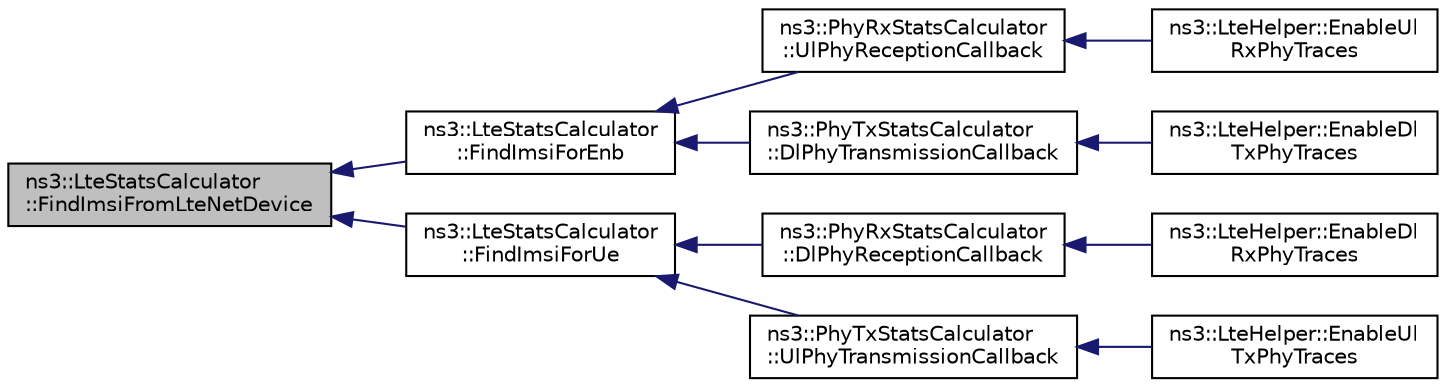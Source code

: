 digraph "ns3::LteStatsCalculator::FindImsiFromLteNetDevice"
{
  edge [fontname="Helvetica",fontsize="10",labelfontname="Helvetica",labelfontsize="10"];
  node [fontname="Helvetica",fontsize="10",shape=record];
  rankdir="LR";
  Node1 [label="ns3::LteStatsCalculator\l::FindImsiFromLteNetDevice",height=0.2,width=0.4,color="black", fillcolor="grey75", style="filled", fontcolor="black"];
  Node1 -> Node2 [dir="back",color="midnightblue",fontsize="10",style="solid"];
  Node2 [label="ns3::LteStatsCalculator\l::FindImsiForEnb",height=0.2,width=0.4,color="black", fillcolor="white", style="filled",URL="$d6/d9c/classns3_1_1LteStatsCalculator.html#af6ffb642f9ef86076a53331e7aefdcb0"];
  Node2 -> Node3 [dir="back",color="midnightblue",fontsize="10",style="solid"];
  Node3 [label="ns3::PhyRxStatsCalculator\l::UlPhyReceptionCallback",height=0.2,width=0.4,color="black", fillcolor="white", style="filled",URL="$d9/dcf/classns3_1_1PhyRxStatsCalculator.html#a5a0293d4f51c4ed30d8b561763546d73"];
  Node3 -> Node4 [dir="back",color="midnightblue",fontsize="10",style="solid"];
  Node4 [label="ns3::LteHelper::EnableUl\lRxPhyTraces",height=0.2,width=0.4,color="black", fillcolor="white", style="filled",URL="$d6/d63/classns3_1_1LteHelper.html#ab7c507ee3d1bdd916b0250b974751cef"];
  Node2 -> Node5 [dir="back",color="midnightblue",fontsize="10",style="solid"];
  Node5 [label="ns3::PhyTxStatsCalculator\l::DlPhyTransmissionCallback",height=0.2,width=0.4,color="black", fillcolor="white", style="filled",URL="$d7/d44/classns3_1_1PhyTxStatsCalculator.html#a47ca61609fac1d4b1d4a448e4abd0112"];
  Node5 -> Node6 [dir="back",color="midnightblue",fontsize="10",style="solid"];
  Node6 [label="ns3::LteHelper::EnableDl\lTxPhyTraces",height=0.2,width=0.4,color="black", fillcolor="white", style="filled",URL="$d6/d63/classns3_1_1LteHelper.html#afa42502e6f341da865811bf3cd5ef88b"];
  Node1 -> Node7 [dir="back",color="midnightblue",fontsize="10",style="solid"];
  Node7 [label="ns3::LteStatsCalculator\l::FindImsiForUe",height=0.2,width=0.4,color="black", fillcolor="white", style="filled",URL="$d6/d9c/classns3_1_1LteStatsCalculator.html#a1f46711b06f346117df8f77bcd4483a4"];
  Node7 -> Node8 [dir="back",color="midnightblue",fontsize="10",style="solid"];
  Node8 [label="ns3::PhyRxStatsCalculator\l::DlPhyReceptionCallback",height=0.2,width=0.4,color="black", fillcolor="white", style="filled",URL="$d9/dcf/classns3_1_1PhyRxStatsCalculator.html#acc451f528606482ad711733f4d4c2e18"];
  Node8 -> Node9 [dir="back",color="midnightblue",fontsize="10",style="solid"];
  Node9 [label="ns3::LteHelper::EnableDl\lRxPhyTraces",height=0.2,width=0.4,color="black", fillcolor="white", style="filled",URL="$d6/d63/classns3_1_1LteHelper.html#add3b1208816547494f766ba3564a2ca9"];
  Node7 -> Node10 [dir="back",color="midnightblue",fontsize="10",style="solid"];
  Node10 [label="ns3::PhyTxStatsCalculator\l::UlPhyTransmissionCallback",height=0.2,width=0.4,color="black", fillcolor="white", style="filled",URL="$d7/d44/classns3_1_1PhyTxStatsCalculator.html#aef569e43f00277d362b150e78e6828ae"];
  Node10 -> Node11 [dir="back",color="midnightblue",fontsize="10",style="solid"];
  Node11 [label="ns3::LteHelper::EnableUl\lTxPhyTraces",height=0.2,width=0.4,color="black", fillcolor="white", style="filled",URL="$d6/d63/classns3_1_1LteHelper.html#a2c414741c73a9dd125fe2a7b3a63ad3a"];
}
